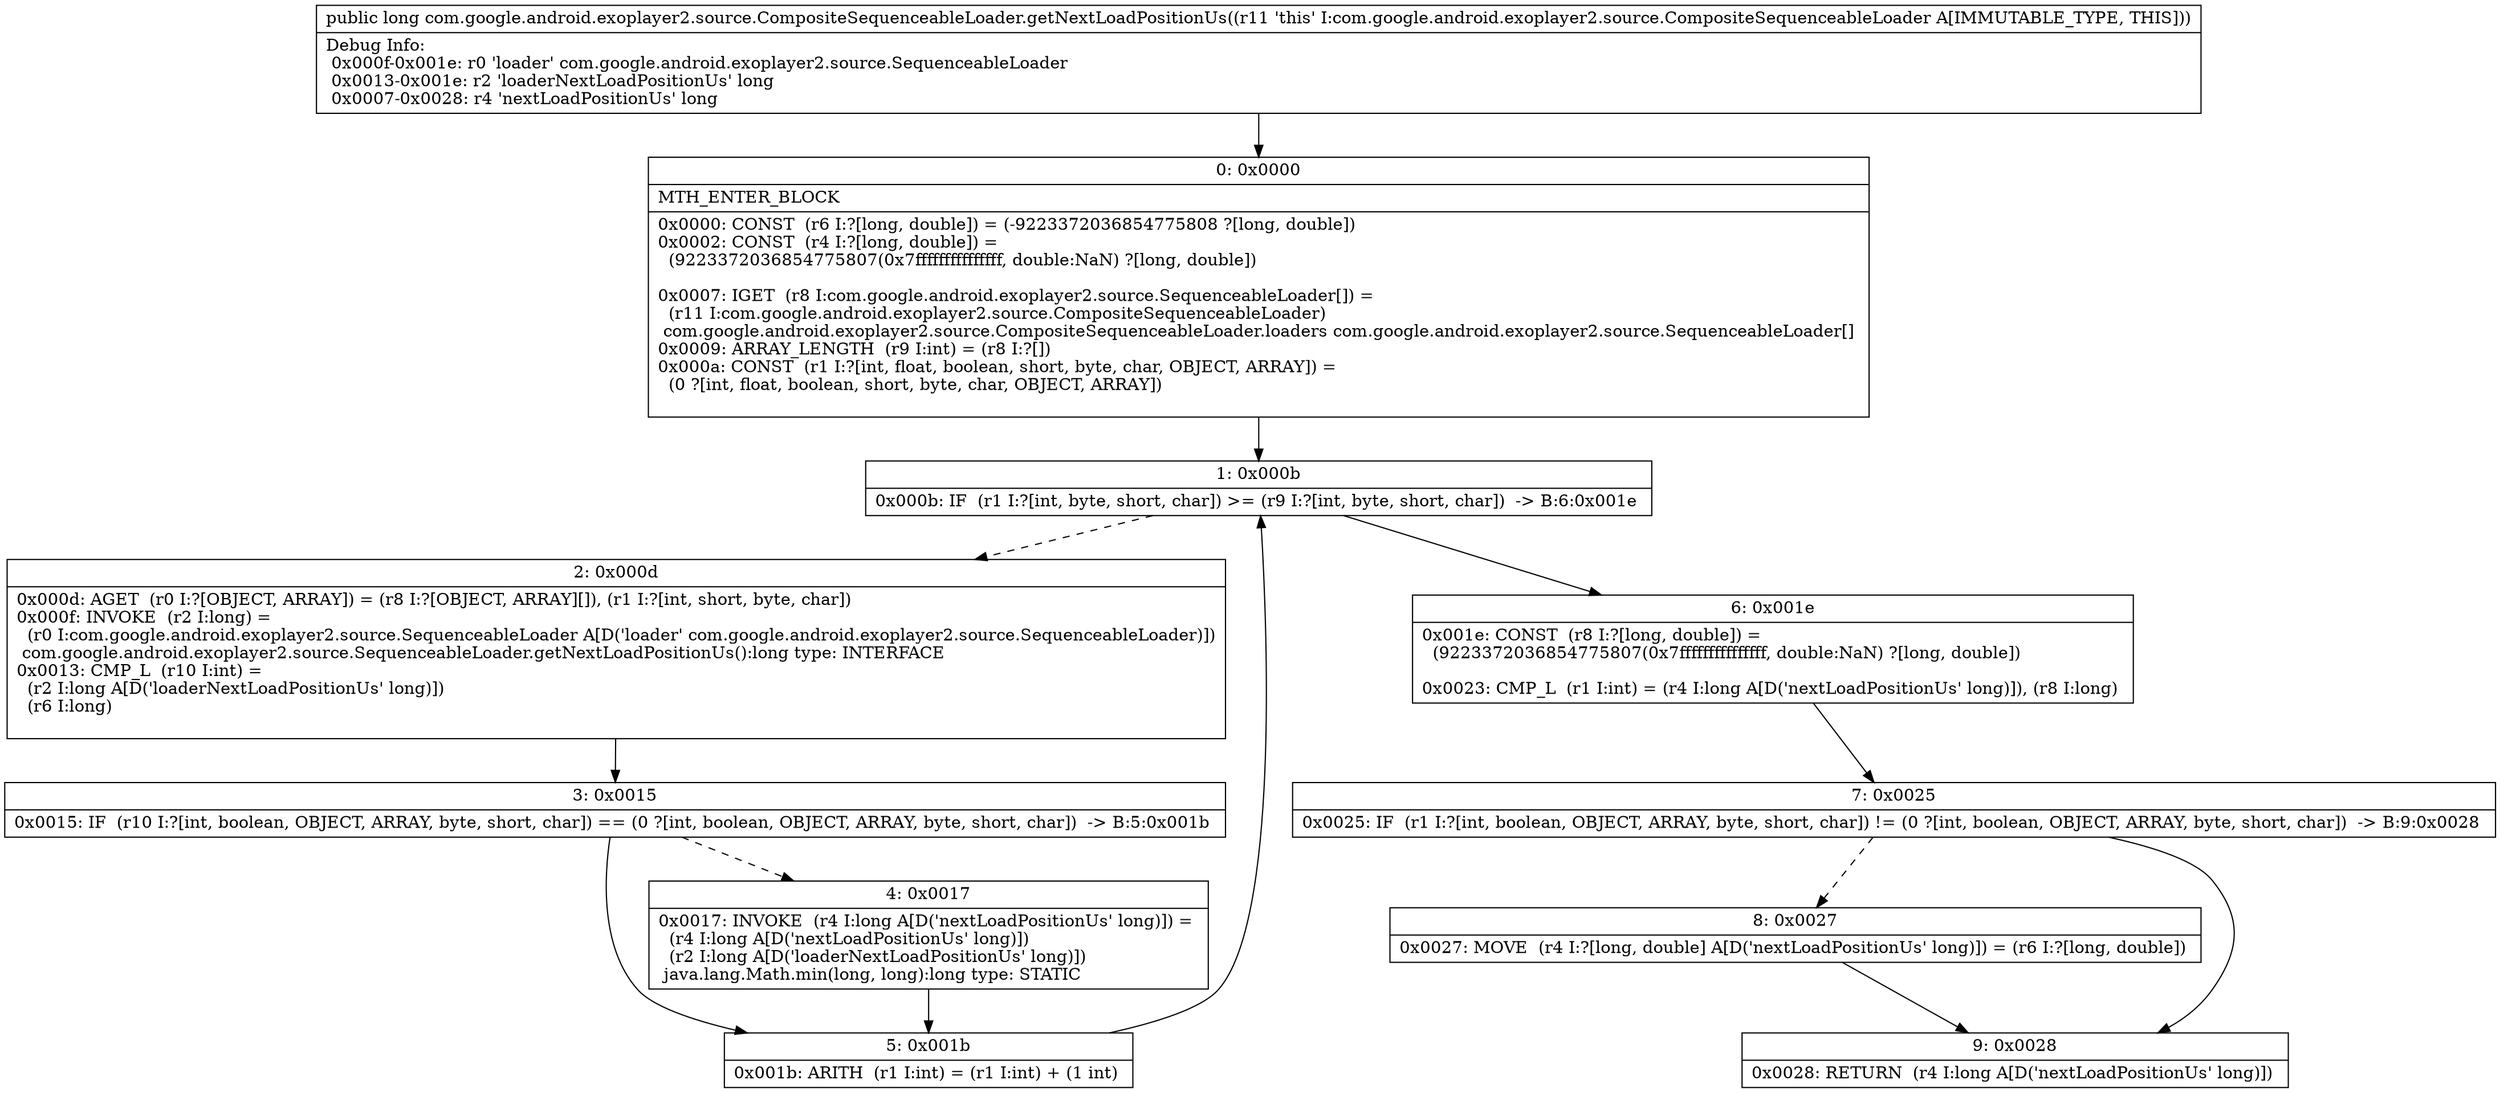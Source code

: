 digraph "CFG forcom.google.android.exoplayer2.source.CompositeSequenceableLoader.getNextLoadPositionUs()J" {
Node_0 [shape=record,label="{0\:\ 0x0000|MTH_ENTER_BLOCK\l|0x0000: CONST  (r6 I:?[long, double]) = (\-9223372036854775808 ?[long, double]) \l0x0002: CONST  (r4 I:?[long, double]) = \l  (9223372036854775807(0x7fffffffffffffff, double:NaN) ?[long, double])\l \l0x0007: IGET  (r8 I:com.google.android.exoplayer2.source.SequenceableLoader[]) = \l  (r11 I:com.google.android.exoplayer2.source.CompositeSequenceableLoader)\l com.google.android.exoplayer2.source.CompositeSequenceableLoader.loaders com.google.android.exoplayer2.source.SequenceableLoader[] \l0x0009: ARRAY_LENGTH  (r9 I:int) = (r8 I:?[]) \l0x000a: CONST  (r1 I:?[int, float, boolean, short, byte, char, OBJECT, ARRAY]) = \l  (0 ?[int, float, boolean, short, byte, char, OBJECT, ARRAY])\l \l}"];
Node_1 [shape=record,label="{1\:\ 0x000b|0x000b: IF  (r1 I:?[int, byte, short, char]) \>= (r9 I:?[int, byte, short, char])  \-\> B:6:0x001e \l}"];
Node_2 [shape=record,label="{2\:\ 0x000d|0x000d: AGET  (r0 I:?[OBJECT, ARRAY]) = (r8 I:?[OBJECT, ARRAY][]), (r1 I:?[int, short, byte, char]) \l0x000f: INVOKE  (r2 I:long) = \l  (r0 I:com.google.android.exoplayer2.source.SequenceableLoader A[D('loader' com.google.android.exoplayer2.source.SequenceableLoader)])\l com.google.android.exoplayer2.source.SequenceableLoader.getNextLoadPositionUs():long type: INTERFACE \l0x0013: CMP_L  (r10 I:int) = \l  (r2 I:long A[D('loaderNextLoadPositionUs' long)])\l  (r6 I:long)\l \l}"];
Node_3 [shape=record,label="{3\:\ 0x0015|0x0015: IF  (r10 I:?[int, boolean, OBJECT, ARRAY, byte, short, char]) == (0 ?[int, boolean, OBJECT, ARRAY, byte, short, char])  \-\> B:5:0x001b \l}"];
Node_4 [shape=record,label="{4\:\ 0x0017|0x0017: INVOKE  (r4 I:long A[D('nextLoadPositionUs' long)]) = \l  (r4 I:long A[D('nextLoadPositionUs' long)])\l  (r2 I:long A[D('loaderNextLoadPositionUs' long)])\l java.lang.Math.min(long, long):long type: STATIC \l}"];
Node_5 [shape=record,label="{5\:\ 0x001b|0x001b: ARITH  (r1 I:int) = (r1 I:int) + (1 int) \l}"];
Node_6 [shape=record,label="{6\:\ 0x001e|0x001e: CONST  (r8 I:?[long, double]) = \l  (9223372036854775807(0x7fffffffffffffff, double:NaN) ?[long, double])\l \l0x0023: CMP_L  (r1 I:int) = (r4 I:long A[D('nextLoadPositionUs' long)]), (r8 I:long) \l}"];
Node_7 [shape=record,label="{7\:\ 0x0025|0x0025: IF  (r1 I:?[int, boolean, OBJECT, ARRAY, byte, short, char]) != (0 ?[int, boolean, OBJECT, ARRAY, byte, short, char])  \-\> B:9:0x0028 \l}"];
Node_8 [shape=record,label="{8\:\ 0x0027|0x0027: MOVE  (r4 I:?[long, double] A[D('nextLoadPositionUs' long)]) = (r6 I:?[long, double]) \l}"];
Node_9 [shape=record,label="{9\:\ 0x0028|0x0028: RETURN  (r4 I:long A[D('nextLoadPositionUs' long)]) \l}"];
MethodNode[shape=record,label="{public long com.google.android.exoplayer2.source.CompositeSequenceableLoader.getNextLoadPositionUs((r11 'this' I:com.google.android.exoplayer2.source.CompositeSequenceableLoader A[IMMUTABLE_TYPE, THIS]))  | Debug Info:\l  0x000f\-0x001e: r0 'loader' com.google.android.exoplayer2.source.SequenceableLoader\l  0x0013\-0x001e: r2 'loaderNextLoadPositionUs' long\l  0x0007\-0x0028: r4 'nextLoadPositionUs' long\l}"];
MethodNode -> Node_0;
Node_0 -> Node_1;
Node_1 -> Node_2[style=dashed];
Node_1 -> Node_6;
Node_2 -> Node_3;
Node_3 -> Node_4[style=dashed];
Node_3 -> Node_5;
Node_4 -> Node_5;
Node_5 -> Node_1;
Node_6 -> Node_7;
Node_7 -> Node_8[style=dashed];
Node_7 -> Node_9;
Node_8 -> Node_9;
}

